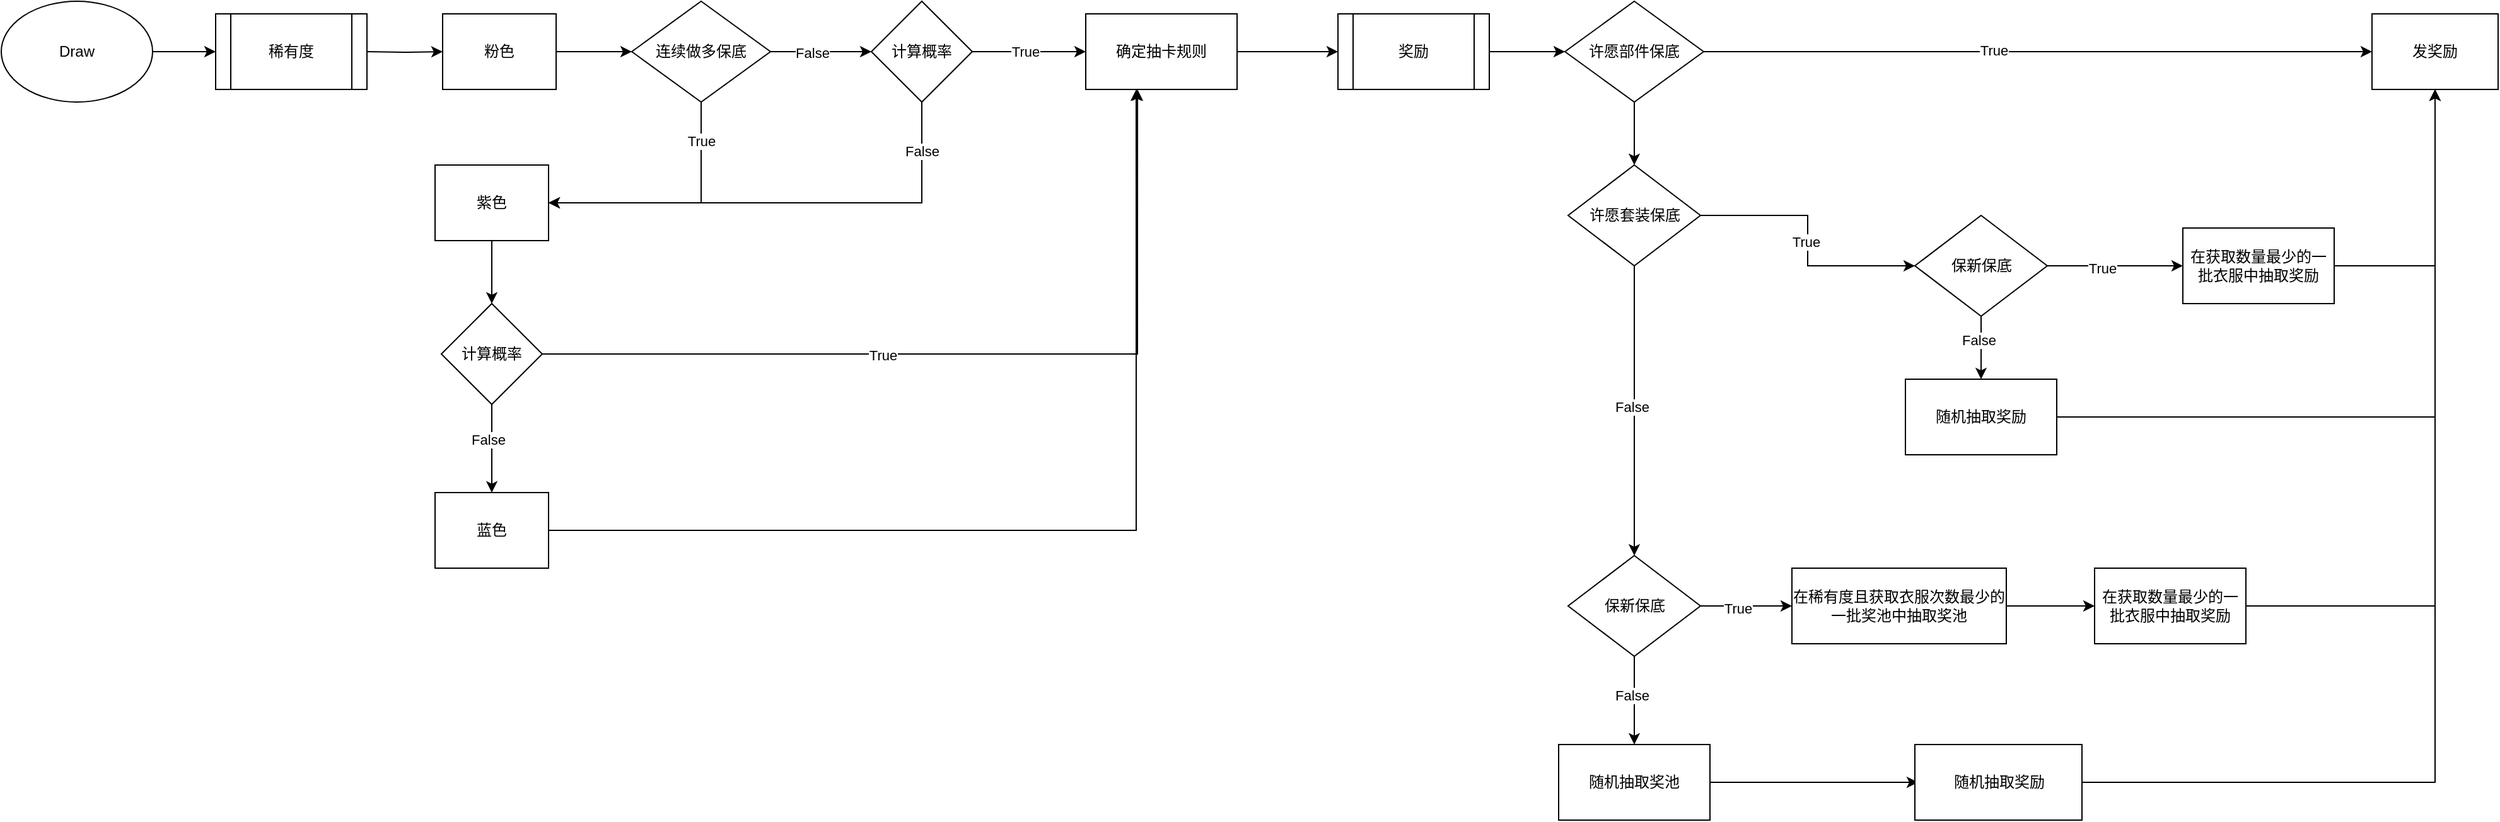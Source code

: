 <mxfile version="26.0.14">
  <diagram name="第 1 页" id="WqyXAUBNhNQGOXnJ9rBt">
    <mxGraphModel dx="1434" dy="738" grid="1" gridSize="10" guides="1" tooltips="1" connect="1" arrows="1" fold="1" page="1" pageScale="1" pageWidth="827" pageHeight="1169" math="0" shadow="0">
      <root>
        <mxCell id="0" />
        <mxCell id="1" parent="0" />
        <mxCell id="dku_ojpSadkpaKUjPToD-3" value="" style="edgeStyle=orthogonalEdgeStyle;rounded=0;orthogonalLoop=1;jettySize=auto;html=1;" edge="1" parent="1">
          <mxGeometry relative="1" as="geometry">
            <mxPoint x="140" y="280" as="sourcePoint" />
            <mxPoint x="190" y="280" as="targetPoint" />
          </mxGeometry>
        </mxCell>
        <mxCell id="dku_ojpSadkpaKUjPToD-5" value="" style="edgeStyle=orthogonalEdgeStyle;rounded=0;orthogonalLoop=1;jettySize=auto;html=1;entryX=0;entryY=0.5;entryDx=0;entryDy=0;" edge="1" parent="1" target="dku_ojpSadkpaKUjPToD-58">
          <mxGeometry relative="1" as="geometry">
            <mxPoint x="310" y="280" as="sourcePoint" />
            <mxPoint x="374" y="280" as="targetPoint" />
          </mxGeometry>
        </mxCell>
        <mxCell id="dku_ojpSadkpaKUjPToD-43" value="" style="edgeStyle=orthogonalEdgeStyle;rounded=0;orthogonalLoop=1;jettySize=auto;html=1;entryX=0.5;entryY=0;entryDx=0;entryDy=0;exitX=0.5;exitY=1;exitDx=0;exitDy=0;" edge="1" parent="1" source="dku_ojpSadkpaKUjPToD-63" target="dku_ojpSadkpaKUjPToD-44">
          <mxGeometry relative="1" as="geometry">
            <mxPoint x="414" y="440" as="sourcePoint" />
            <mxPoint x="414" y="480" as="targetPoint" />
          </mxGeometry>
        </mxCell>
        <mxCell id="dku_ojpSadkpaKUjPToD-17" value="" style="edgeStyle=orthogonalEdgeStyle;rounded=0;orthogonalLoop=1;jettySize=auto;html=1;" edge="1" parent="1" source="dku_ojpSadkpaKUjPToD-13" target="dku_ojpSadkpaKUjPToD-23">
          <mxGeometry relative="1" as="geometry">
            <mxPoint x="707" y="280" as="targetPoint" />
          </mxGeometry>
        </mxCell>
        <mxCell id="dku_ojpSadkpaKUjPToD-19" value="False" style="edgeLabel;html=1;align=center;verticalAlign=middle;resizable=0;points=[];" vertex="1" connectable="0" parent="dku_ojpSadkpaKUjPToD-17">
          <mxGeometry x="-0.173" y="-1" relative="1" as="geometry">
            <mxPoint as="offset" />
          </mxGeometry>
        </mxCell>
        <mxCell id="dku_ojpSadkpaKUjPToD-13" value="连续做多保底" style="rhombus;whiteSpace=wrap;html=1;rounded=0;" vertex="1" parent="1">
          <mxGeometry x="520" y="240" width="110" height="80" as="geometry" />
        </mxCell>
        <mxCell id="dku_ojpSadkpaKUjPToD-21" value="" style="endArrow=classic;html=1;rounded=0;exitX=0.5;exitY=1;exitDx=0;exitDy=0;entryX=1;entryY=0.5;entryDx=0;entryDy=0;" edge="1" parent="1" source="dku_ojpSadkpaKUjPToD-13">
          <mxGeometry width="50" height="50" relative="1" as="geometry">
            <mxPoint x="390" y="410" as="sourcePoint" />
            <mxPoint x="454" y="400" as="targetPoint" />
            <Array as="points">
              <mxPoint x="575" y="400" />
            </Array>
          </mxGeometry>
        </mxCell>
        <mxCell id="dku_ojpSadkpaKUjPToD-31" value="True" style="edgeLabel;html=1;align=center;verticalAlign=middle;resizable=0;points=[];" vertex="1" connectable="0" parent="dku_ojpSadkpaKUjPToD-21">
          <mxGeometry x="-0.692" relative="1" as="geometry">
            <mxPoint as="offset" />
          </mxGeometry>
        </mxCell>
        <mxCell id="dku_ojpSadkpaKUjPToD-28" value="" style="edgeStyle=orthogonalEdgeStyle;rounded=0;orthogonalLoop=1;jettySize=auto;html=1;" edge="1" parent="1" source="dku_ojpSadkpaKUjPToD-23" target="dku_ojpSadkpaKUjPToD-27">
          <mxGeometry relative="1" as="geometry" />
        </mxCell>
        <mxCell id="dku_ojpSadkpaKUjPToD-29" value="True" style="edgeLabel;html=1;align=center;verticalAlign=middle;resizable=0;points=[];" vertex="1" connectable="0" parent="dku_ojpSadkpaKUjPToD-28">
          <mxGeometry x="-0.067" relative="1" as="geometry">
            <mxPoint as="offset" />
          </mxGeometry>
        </mxCell>
        <mxCell id="dku_ojpSadkpaKUjPToD-23" value="计算概率" style="rhombus;whiteSpace=wrap;html=1;" vertex="1" parent="1">
          <mxGeometry x="710" y="240" width="80" height="80" as="geometry" />
        </mxCell>
        <mxCell id="dku_ojpSadkpaKUjPToD-27" value="确定抽卡规则" style="whiteSpace=wrap;html=1;" vertex="1" parent="1">
          <mxGeometry x="880" y="250" width="120" height="60" as="geometry" />
        </mxCell>
        <mxCell id="dku_ojpSadkpaKUjPToD-32" value="" style="endArrow=classic;html=1;rounded=0;exitX=0.5;exitY=1;exitDx=0;exitDy=0;entryX=1;entryY=0.5;entryDx=0;entryDy=0;" edge="1" parent="1" source="dku_ojpSadkpaKUjPToD-23">
          <mxGeometry width="50" height="50" relative="1" as="geometry">
            <mxPoint x="790" y="400" as="sourcePoint" />
            <mxPoint x="454" y="400" as="targetPoint" />
            <Array as="points">
              <mxPoint x="750" y="400" />
            </Array>
          </mxGeometry>
        </mxCell>
        <mxCell id="dku_ojpSadkpaKUjPToD-33" value="False" style="edgeLabel;html=1;align=center;verticalAlign=middle;resizable=0;points=[];" vertex="1" connectable="0" parent="dku_ojpSadkpaKUjPToD-32">
          <mxGeometry x="-0.795" y="-2" relative="1" as="geometry">
            <mxPoint x="2" as="offset" />
          </mxGeometry>
        </mxCell>
        <mxCell id="dku_ojpSadkpaKUjPToD-44" value="计算概率" style="rhombus;whiteSpace=wrap;html=1;" vertex="1" parent="1">
          <mxGeometry x="369" y="480" width="80" height="80" as="geometry" />
        </mxCell>
        <mxCell id="dku_ojpSadkpaKUjPToD-52" value="" style="endArrow=classic;html=1;rounded=0;exitX=1;exitY=0.5;exitDx=0;exitDy=0;entryX=0.342;entryY=1;entryDx=0;entryDy=0;entryPerimeter=0;" edge="1" parent="1" source="dku_ojpSadkpaKUjPToD-44" target="dku_ojpSadkpaKUjPToD-27">
          <mxGeometry width="50" height="50" relative="1" as="geometry">
            <mxPoint x="390" y="410" as="sourcePoint" />
            <mxPoint x="940" y="530" as="targetPoint" />
            <Array as="points">
              <mxPoint x="921" y="520" />
            </Array>
          </mxGeometry>
        </mxCell>
        <mxCell id="dku_ojpSadkpaKUjPToD-54" value="True" style="edgeLabel;html=1;align=center;verticalAlign=middle;resizable=0;points=[];" vertex="1" connectable="0" parent="dku_ojpSadkpaKUjPToD-52">
          <mxGeometry x="-0.209" y="-1" relative="1" as="geometry">
            <mxPoint as="offset" />
          </mxGeometry>
        </mxCell>
        <mxCell id="dku_ojpSadkpaKUjPToD-55" value="" style="endArrow=classic;html=1;rounded=0;exitX=0.5;exitY=1;exitDx=0;exitDy=0;entryX=0.5;entryY=0;entryDx=0;entryDy=0;" edge="1" parent="1" source="dku_ojpSadkpaKUjPToD-44" target="dku_ojpSadkpaKUjPToD-69">
          <mxGeometry width="50" height="50" relative="1" as="geometry">
            <mxPoint x="390" y="410" as="sourcePoint" />
            <mxPoint x="409" y="620" as="targetPoint" />
          </mxGeometry>
        </mxCell>
        <mxCell id="dku_ojpSadkpaKUjPToD-57" value="False" style="edgeLabel;html=1;align=center;verticalAlign=middle;resizable=0;points=[];" vertex="1" connectable="0" parent="dku_ojpSadkpaKUjPToD-55">
          <mxGeometry x="-0.2" y="-3" relative="1" as="geometry">
            <mxPoint as="offset" />
          </mxGeometry>
        </mxCell>
        <mxCell id="dku_ojpSadkpaKUjPToD-56" value="" style="endArrow=classic;html=1;rounded=0;exitX=1;exitY=0.5;exitDx=0;exitDy=0;" edge="1" parent="1">
          <mxGeometry width="50" height="50" relative="1" as="geometry">
            <mxPoint x="449" y="660" as="sourcePoint" />
            <mxPoint x="920" y="310" as="targetPoint" />
            <Array as="points">
              <mxPoint x="920" y="660" />
            </Array>
          </mxGeometry>
        </mxCell>
        <mxCell id="dku_ojpSadkpaKUjPToD-58" value="粉色" style="rounded=0;whiteSpace=wrap;html=1;" vertex="1" parent="1">
          <mxGeometry x="370" y="250" width="90" height="60" as="geometry" />
        </mxCell>
        <mxCell id="dku_ojpSadkpaKUjPToD-60" value="" style="endArrow=classic;html=1;rounded=0;exitX=1;exitY=0.5;exitDx=0;exitDy=0;entryX=0;entryY=0.5;entryDx=0;entryDy=0;" edge="1" parent="1" source="dku_ojpSadkpaKUjPToD-58" target="dku_ojpSadkpaKUjPToD-13">
          <mxGeometry width="50" height="50" relative="1" as="geometry">
            <mxPoint x="510" y="260" as="sourcePoint" />
            <mxPoint x="560" y="210" as="targetPoint" />
          </mxGeometry>
        </mxCell>
        <mxCell id="dku_ojpSadkpaKUjPToD-63" value="紫色" style="rounded=0;whiteSpace=wrap;html=1;" vertex="1" parent="1">
          <mxGeometry x="364" y="370" width="90" height="60" as="geometry" />
        </mxCell>
        <mxCell id="dku_ojpSadkpaKUjPToD-69" value="蓝色" style="rounded=0;whiteSpace=wrap;html=1;" vertex="1" parent="1">
          <mxGeometry x="364" y="630" width="90" height="60" as="geometry" />
        </mxCell>
        <mxCell id="dku_ojpSadkpaKUjPToD-70" value="" style="endArrow=classic;html=1;rounded=0;exitX=1;exitY=0.5;exitDx=0;exitDy=0;" edge="1" parent="1" source="dku_ojpSadkpaKUjPToD-27">
          <mxGeometry width="50" height="50" relative="1" as="geometry">
            <mxPoint x="1040" y="290" as="sourcePoint" />
            <mxPoint x="1080" y="280" as="targetPoint" />
          </mxGeometry>
        </mxCell>
        <mxCell id="dku_ojpSadkpaKUjPToD-73" value="Draw" style="ellipse;whiteSpace=wrap;html=1;" vertex="1" parent="1">
          <mxGeometry x="20" y="240" width="120" height="80" as="geometry" />
        </mxCell>
        <mxCell id="dku_ojpSadkpaKUjPToD-74" value="稀有度" style="shape=process;whiteSpace=wrap;html=1;backgroundOutline=1;" vertex="1" parent="1">
          <mxGeometry x="190" y="250" width="120" height="60" as="geometry" />
        </mxCell>
        <mxCell id="dku_ojpSadkpaKUjPToD-77" value="" style="edgeStyle=orthogonalEdgeStyle;rounded=0;orthogonalLoop=1;jettySize=auto;html=1;" edge="1" parent="1" source="dku_ojpSadkpaKUjPToD-75">
          <mxGeometry relative="1" as="geometry">
            <mxPoint x="1260" y="280" as="targetPoint" />
          </mxGeometry>
        </mxCell>
        <mxCell id="dku_ojpSadkpaKUjPToD-75" value="奖励" style="shape=process;whiteSpace=wrap;html=1;backgroundOutline=1;" vertex="1" parent="1">
          <mxGeometry x="1080" y="250" width="120" height="60" as="geometry" />
        </mxCell>
        <mxCell id="dku_ojpSadkpaKUjPToD-83" value="" style="edgeStyle=orthogonalEdgeStyle;rounded=0;orthogonalLoop=1;jettySize=auto;html=1;" edge="1" parent="1" source="dku_ojpSadkpaKUjPToD-80" target="dku_ojpSadkpaKUjPToD-82">
          <mxGeometry relative="1" as="geometry" />
        </mxCell>
        <mxCell id="dku_ojpSadkpaKUjPToD-85" value="True" style="edgeLabel;html=1;align=center;verticalAlign=middle;resizable=0;points=[];" vertex="1" connectable="0" parent="dku_ojpSadkpaKUjPToD-83">
          <mxGeometry x="-0.133" y="1" relative="1" as="geometry">
            <mxPoint as="offset" />
          </mxGeometry>
        </mxCell>
        <mxCell id="dku_ojpSadkpaKUjPToD-87" value="" style="edgeStyle=orthogonalEdgeStyle;rounded=0;orthogonalLoop=1;jettySize=auto;html=1;" edge="1" parent="1" source="dku_ojpSadkpaKUjPToD-80" target="dku_ojpSadkpaKUjPToD-86">
          <mxGeometry relative="1" as="geometry" />
        </mxCell>
        <mxCell id="dku_ojpSadkpaKUjPToD-80" value="许愿部件保底" style="rhombus;whiteSpace=wrap;html=1;" vertex="1" parent="1">
          <mxGeometry x="1260" y="240" width="110" height="80" as="geometry" />
        </mxCell>
        <mxCell id="dku_ojpSadkpaKUjPToD-82" value="发奖励" style="whiteSpace=wrap;html=1;" vertex="1" parent="1">
          <mxGeometry x="1900" y="250" width="100" height="60" as="geometry" />
        </mxCell>
        <mxCell id="dku_ojpSadkpaKUjPToD-89" value="" style="edgeStyle=orthogonalEdgeStyle;rounded=0;orthogonalLoop=1;jettySize=auto;html=1;" edge="1" parent="1" source="dku_ojpSadkpaKUjPToD-86" target="dku_ojpSadkpaKUjPToD-88">
          <mxGeometry relative="1" as="geometry" />
        </mxCell>
        <mxCell id="dku_ojpSadkpaKUjPToD-92" value="True" style="edgeLabel;html=1;align=center;verticalAlign=middle;resizable=0;points=[];" vertex="1" connectable="0" parent="dku_ojpSadkpaKUjPToD-89">
          <mxGeometry x="-0.12" y="2" relative="1" as="geometry">
            <mxPoint x="-4" y="13" as="offset" />
          </mxGeometry>
        </mxCell>
        <mxCell id="dku_ojpSadkpaKUjPToD-99" style="edgeStyle=orthogonalEdgeStyle;rounded=0;orthogonalLoop=1;jettySize=auto;html=1;exitX=0.5;exitY=1;exitDx=0;exitDy=0;" edge="1" parent="1" source="dku_ojpSadkpaKUjPToD-86">
          <mxGeometry relative="1" as="geometry">
            <mxPoint x="1315" y="680" as="targetPoint" />
            <mxPoint x="1310" y="480" as="sourcePoint" />
          </mxGeometry>
        </mxCell>
        <mxCell id="dku_ojpSadkpaKUjPToD-100" value="False" style="edgeLabel;html=1;align=center;verticalAlign=middle;resizable=0;points=[];" vertex="1" connectable="0" parent="dku_ojpSadkpaKUjPToD-99">
          <mxGeometry x="-0.031" y="-2" relative="1" as="geometry">
            <mxPoint as="offset" />
          </mxGeometry>
        </mxCell>
        <mxCell id="dku_ojpSadkpaKUjPToD-86" value="许愿套装保底" style="rhombus;whiteSpace=wrap;html=1;" vertex="1" parent="1">
          <mxGeometry x="1262.5" y="370" width="105" height="80" as="geometry" />
        </mxCell>
        <mxCell id="dku_ojpSadkpaKUjPToD-91" value="" style="edgeStyle=orthogonalEdgeStyle;rounded=0;orthogonalLoop=1;jettySize=auto;html=1;" edge="1" parent="1" source="dku_ojpSadkpaKUjPToD-88" target="dku_ojpSadkpaKUjPToD-90">
          <mxGeometry relative="1" as="geometry" />
        </mxCell>
        <mxCell id="dku_ojpSadkpaKUjPToD-93" value="True" style="edgeLabel;html=1;align=center;verticalAlign=middle;resizable=0;points=[];" vertex="1" connectable="0" parent="dku_ojpSadkpaKUjPToD-91">
          <mxGeometry x="-0.2" y="-2" relative="1" as="geometry">
            <mxPoint as="offset" />
          </mxGeometry>
        </mxCell>
        <mxCell id="dku_ojpSadkpaKUjPToD-95" value="" style="edgeStyle=orthogonalEdgeStyle;rounded=0;orthogonalLoop=1;jettySize=auto;html=1;" edge="1" parent="1" source="dku_ojpSadkpaKUjPToD-88" target="dku_ojpSadkpaKUjPToD-94">
          <mxGeometry relative="1" as="geometry" />
        </mxCell>
        <mxCell id="dku_ojpSadkpaKUjPToD-96" value="False" style="edgeLabel;html=1;align=center;verticalAlign=middle;resizable=0;points=[];" vertex="1" connectable="0" parent="dku_ojpSadkpaKUjPToD-95">
          <mxGeometry x="-0.24" y="-2" relative="1" as="geometry">
            <mxPoint as="offset" />
          </mxGeometry>
        </mxCell>
        <mxCell id="dku_ojpSadkpaKUjPToD-88" value="保新保底" style="rhombus;whiteSpace=wrap;html=1;" vertex="1" parent="1">
          <mxGeometry x="1537.5" y="410" width="105" height="80" as="geometry" />
        </mxCell>
        <mxCell id="dku_ojpSadkpaKUjPToD-90" value="在获取数量最少的一批衣服中抽取奖励" style="whiteSpace=wrap;html=1;" vertex="1" parent="1">
          <mxGeometry x="1750" y="420" width="120" height="60" as="geometry" />
        </mxCell>
        <mxCell id="dku_ojpSadkpaKUjPToD-94" value="随机抽取奖励" style="whiteSpace=wrap;html=1;" vertex="1" parent="1">
          <mxGeometry x="1530" y="540" width="120" height="60" as="geometry" />
        </mxCell>
        <mxCell id="dku_ojpSadkpaKUjPToD-97" value="" style="endArrow=classic;html=1;rounded=0;exitX=1;exitY=0.5;exitDx=0;exitDy=0;entryX=0.5;entryY=1;entryDx=0;entryDy=0;" edge="1" parent="1" source="dku_ojpSadkpaKUjPToD-94" target="dku_ojpSadkpaKUjPToD-82">
          <mxGeometry width="50" height="50" relative="1" as="geometry">
            <mxPoint x="1670" y="550" as="sourcePoint" />
            <mxPoint x="1720" y="500" as="targetPoint" />
            <Array as="points">
              <mxPoint x="1950" y="570" />
            </Array>
          </mxGeometry>
        </mxCell>
        <mxCell id="dku_ojpSadkpaKUjPToD-98" value="" style="endArrow=none;html=1;rounded=0;entryX=1;entryY=0.5;entryDx=0;entryDy=0;" edge="1" parent="1" target="dku_ojpSadkpaKUjPToD-90">
          <mxGeometry width="50" height="50" relative="1" as="geometry">
            <mxPoint x="1950" y="450" as="sourcePoint" />
            <mxPoint x="1547.5" y="500" as="targetPoint" />
          </mxGeometry>
        </mxCell>
        <mxCell id="dku_ojpSadkpaKUjPToD-103" value="" style="edgeStyle=orthogonalEdgeStyle;rounded=0;orthogonalLoop=1;jettySize=auto;html=1;" edge="1" parent="1" source="dku_ojpSadkpaKUjPToD-101" target="dku_ojpSadkpaKUjPToD-102">
          <mxGeometry relative="1" as="geometry" />
        </mxCell>
        <mxCell id="dku_ojpSadkpaKUjPToD-109" value="True" style="edgeLabel;html=1;align=center;verticalAlign=middle;resizable=0;points=[];" vertex="1" connectable="0" parent="dku_ojpSadkpaKUjPToD-103">
          <mxGeometry x="-0.214" y="-2" relative="1" as="geometry">
            <mxPoint x="1" as="offset" />
          </mxGeometry>
        </mxCell>
        <mxCell id="dku_ojpSadkpaKUjPToD-107" style="edgeStyle=orthogonalEdgeStyle;rounded=0;orthogonalLoop=1;jettySize=auto;html=1;exitX=0.5;exitY=1;exitDx=0;exitDy=0;" edge="1" parent="1" source="dku_ojpSadkpaKUjPToD-101">
          <mxGeometry relative="1" as="geometry">
            <mxPoint x="1315" y="830" as="targetPoint" />
          </mxGeometry>
        </mxCell>
        <mxCell id="dku_ojpSadkpaKUjPToD-110" value="False" style="edgeLabel;html=1;align=center;verticalAlign=middle;resizable=0;points=[];" vertex="1" connectable="0" parent="dku_ojpSadkpaKUjPToD-107">
          <mxGeometry x="-0.121" y="-2" relative="1" as="geometry">
            <mxPoint as="offset" />
          </mxGeometry>
        </mxCell>
        <mxCell id="dku_ojpSadkpaKUjPToD-101" value="保新保底" style="rhombus;whiteSpace=wrap;html=1;" vertex="1" parent="1">
          <mxGeometry x="1262.5" y="680" width="105" height="80" as="geometry" />
        </mxCell>
        <mxCell id="dku_ojpSadkpaKUjPToD-105" style="edgeStyle=orthogonalEdgeStyle;rounded=0;orthogonalLoop=1;jettySize=auto;html=1;exitX=1;exitY=0.5;exitDx=0;exitDy=0;entryX=0;entryY=0.5;entryDx=0;entryDy=0;" edge="1" parent="1" source="dku_ojpSadkpaKUjPToD-102" target="dku_ojpSadkpaKUjPToD-104">
          <mxGeometry relative="1" as="geometry" />
        </mxCell>
        <mxCell id="dku_ojpSadkpaKUjPToD-102" value="在稀有度且获取衣服次数最少的一批奖池中抽取奖池" style="whiteSpace=wrap;html=1;" vertex="1" parent="1">
          <mxGeometry x="1440" y="690" width="170" height="60" as="geometry" />
        </mxCell>
        <mxCell id="dku_ojpSadkpaKUjPToD-106" style="edgeStyle=orthogonalEdgeStyle;rounded=0;orthogonalLoop=1;jettySize=auto;html=1;exitX=1;exitY=0.5;exitDx=0;exitDy=0;entryX=0.5;entryY=1;entryDx=0;entryDy=0;" edge="1" parent="1" source="dku_ojpSadkpaKUjPToD-104" target="dku_ojpSadkpaKUjPToD-82">
          <mxGeometry relative="1" as="geometry" />
        </mxCell>
        <mxCell id="dku_ojpSadkpaKUjPToD-104" value="在获取数量最少的一批衣服中抽取奖励" style="whiteSpace=wrap;html=1;" vertex="1" parent="1">
          <mxGeometry x="1680" y="690" width="120" height="60" as="geometry" />
        </mxCell>
        <mxCell id="dku_ojpSadkpaKUjPToD-111" style="edgeStyle=orthogonalEdgeStyle;rounded=0;orthogonalLoop=1;jettySize=auto;html=1;exitX=1;exitY=0.5;exitDx=0;exitDy=0;" edge="1" parent="1" source="dku_ojpSadkpaKUjPToD-108">
          <mxGeometry relative="1" as="geometry">
            <mxPoint x="1540" y="860" as="targetPoint" />
          </mxGeometry>
        </mxCell>
        <mxCell id="dku_ojpSadkpaKUjPToD-108" value="随机抽取奖池" style="whiteSpace=wrap;html=1;" vertex="1" parent="1">
          <mxGeometry x="1255" y="830" width="120" height="60" as="geometry" />
        </mxCell>
        <mxCell id="dku_ojpSadkpaKUjPToD-113" style="edgeStyle=orthogonalEdgeStyle;rounded=0;orthogonalLoop=1;jettySize=auto;html=1;exitX=1;exitY=0.5;exitDx=0;exitDy=0;entryX=0.5;entryY=1;entryDx=0;entryDy=0;" edge="1" parent="1" source="dku_ojpSadkpaKUjPToD-112" target="dku_ojpSadkpaKUjPToD-82">
          <mxGeometry relative="1" as="geometry" />
        </mxCell>
        <mxCell id="dku_ojpSadkpaKUjPToD-112" value="随机抽取奖励" style="whiteSpace=wrap;html=1;" vertex="1" parent="1">
          <mxGeometry x="1537.5" y="830" width="132.5" height="60" as="geometry" />
        </mxCell>
      </root>
    </mxGraphModel>
  </diagram>
</mxfile>
